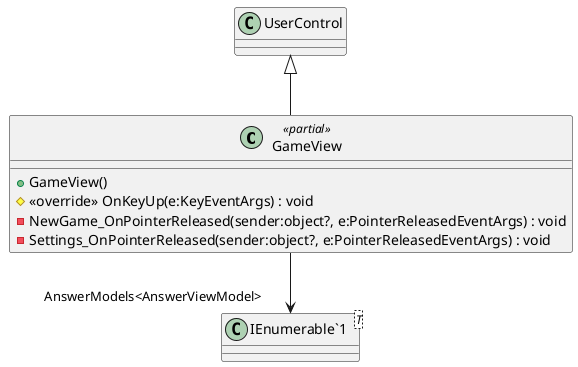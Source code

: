 @startuml
class GameView <<partial>> {
    + GameView()
    # <<override>> OnKeyUp(e:KeyEventArgs) : void
    - NewGame_OnPointerReleased(sender:object?, e:PointerReleasedEventArgs) : void
    - Settings_OnPointerReleased(sender:object?, e:PointerReleasedEventArgs) : void
}
class "IEnumerable`1"<T> {
}
UserControl <|-- GameView
GameView --> "AnswerModels<AnswerViewModel>" "IEnumerable`1"
@enduml
